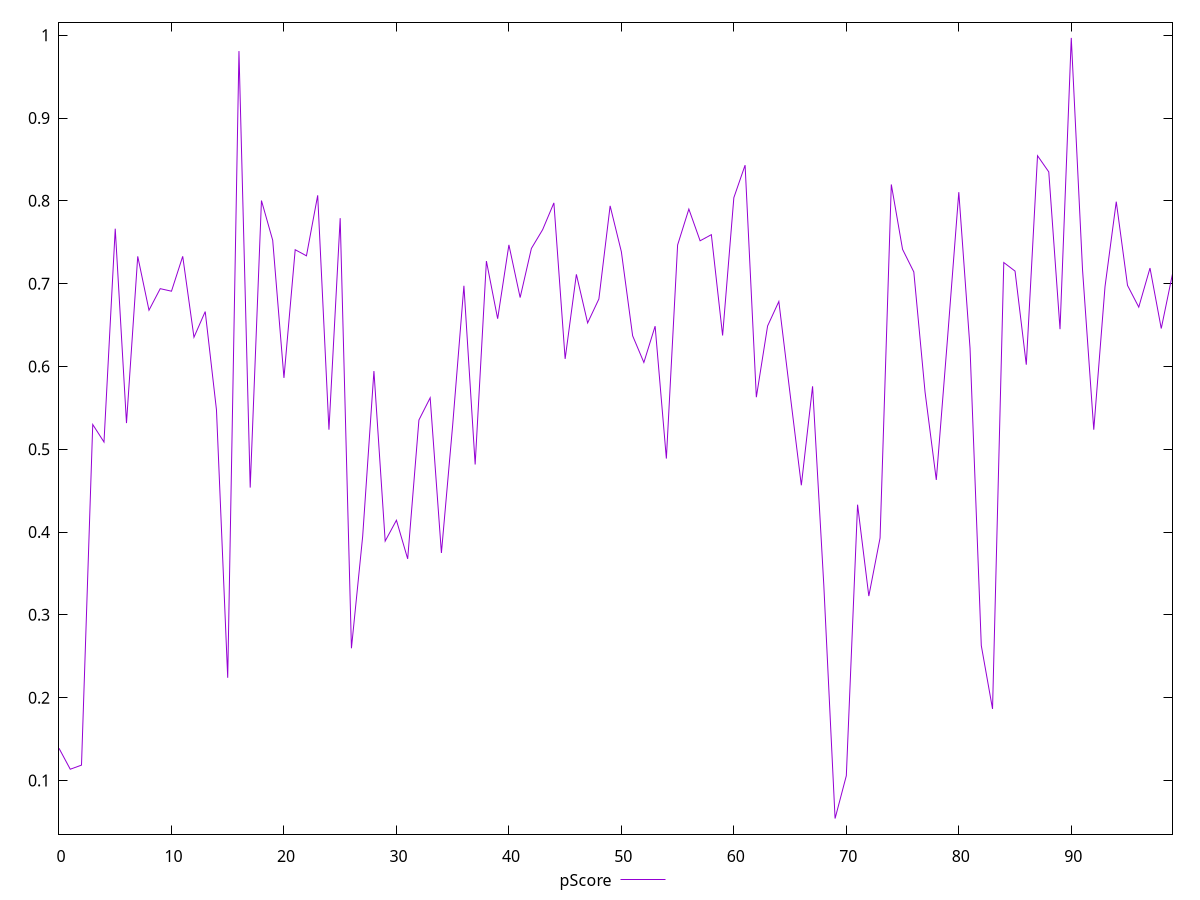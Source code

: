 reset

$pScore <<EOF
0 0.13884732804445243
1 0.11354366801519389
2 0.11849244943818898
3 0.5298676534027804
4 0.5086971039140404
5 0.7663751756684662
6 0.5316129713063954
7 0.7329689130498875
8 0.6679160346627888
9 0.6939464240010129
10 0.6908896385452561
11 0.733009804860655
12 0.6352843919849702
13 0.6662734861149315
14 0.5475528723923159
15 0.22400571825861804
16 0.9808704741813863
17 0.4536855153007091
18 0.8003656597819868
19 0.7524046138085646
20 0.5861927380819842
21 0.7409843764166228
22 0.7336114694750353
23 0.8066806355817937
24 0.5236350908958916
25 0.7790739262296406
26 0.25961772142389433
27 0.3948850949467166
28 0.5944255147798656
29 0.3890745017829563
30 0.41425448863952563
31 0.36760985152298603
32 0.5353204211350154
33 0.5621384050433744
34 0.37475854939321057
35 0.5289680126082148
36 0.6974675992828019
37 0.48159289150077694
38 0.7272591963068339
39 0.6576232456368614
40 0.7468524208950178
41 0.6831921728170478
42 0.7425238041996771
43 0.7652085068874462
44 0.797541606712971
45 0.6091192278095046
46 0.7112292578909105
47 0.6525957293205861
48 0.6814796090093982
49 0.7939577827308817
50 0.7384667900670858
51 0.6370846384854185
52 0.6048143120164109
53 0.6486547730281089
54 0.48873641001361984
55 0.746698322248247
56 0.790068737682006
57 0.7517789834704467
58 0.7591610508831922
59 0.6373966558657356
60 0.8038367633310668
61 0.8431195114865241
62 0.5628489037281259
63 0.648887495188631
64 0.6784538479350752
65 0.5667967004429842
66 0.45645979414603527
67 0.576008289623711
68 0.3353142946248676
69 0.05400161073894166
70 0.1056710984192637
71 0.43304494923651893
72 0.3226634388608556
73 0.3928283915434969
74 0.8197953791375232
75 0.7414552274811563
76 0.7141711829795214
77 0.5691294956560662
78 0.46295801433605205
79 0.634252682658689
80 0.8104824093829743
81 0.6217779573933363
82 0.2628740358598606
83 0.18639348930356248
84 0.72550670750357
85 0.7151786754602906
86 0.6021467039669586
87 0.8544904101113094
88 0.8349639207149707
89 0.644995367879367
90 0.9968047927410171
91 0.7170450194020559
92 0.5235904201244483
93 0.6964029674447152
94 0.7989841504676529
95 0.6979448486422121
96 0.6716601625434521
97 0.7188322774022107
98 0.6458409889577561
99 0.7117346055963252
EOF

set key outside below
set xrange [0:99]
set yrange [0.03514554709890015:1.0156608563810585]
set trange [0.03514554709890015:1.0156608563810585]
set terminal svg size 640, 500 enhanced background rgb 'white'
set output "reports/report_00028_2021-02-24T12-49-42.674Z/speed-index/samples/music/pScore/values.svg"

plot $pScore title "pScore" with line

reset

